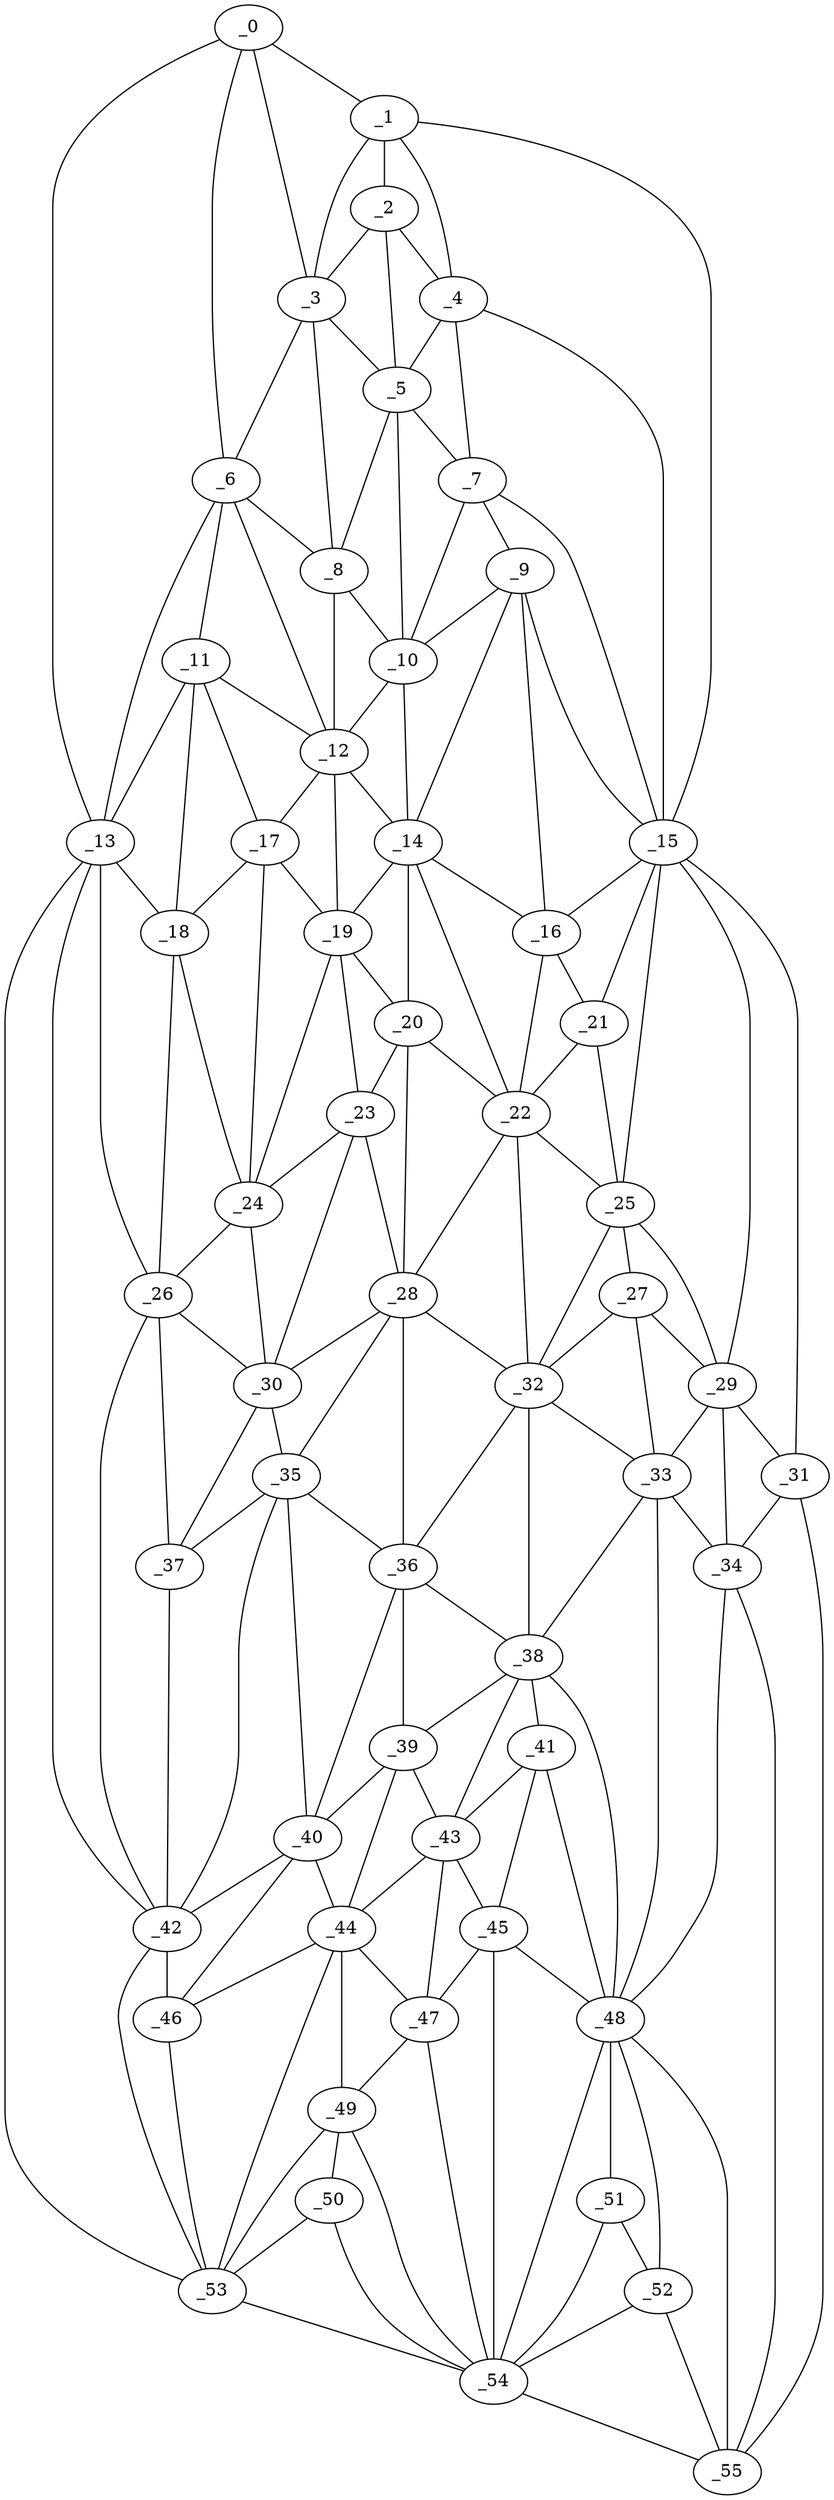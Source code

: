 graph "obj54__45.gxl" {
	_0	 [x=6,
		y=27];
	_1	 [x=12,
		y=59];
	_0 -- _1	 [valence=1];
	_3	 [x=18,
		y=41];
	_0 -- _3	 [valence=2];
	_6	 [x=35,
		y=21];
	_0 -- _6	 [valence=1];
	_13	 [x=48,
		y=15];
	_0 -- _13	 [valence=1];
	_2	 [x=17,
		y=55];
	_1 -- _2	 [valence=2];
	_1 -- _3	 [valence=2];
	_4	 [x=21,
		y=62];
	_1 -- _4	 [valence=2];
	_15	 [x=49,
		y=93];
	_1 -- _15	 [valence=1];
	_2 -- _3	 [valence=2];
	_2 -- _4	 [valence=2];
	_5	 [x=33,
		y=54];
	_2 -- _5	 [valence=2];
	_3 -- _5	 [valence=1];
	_3 -- _6	 [valence=2];
	_8	 [x=37,
		y=48];
	_3 -- _8	 [valence=1];
	_4 -- _5	 [valence=1];
	_7	 [x=36,
		y=67];
	_4 -- _7	 [valence=1];
	_4 -- _15	 [valence=1];
	_5 -- _7	 [valence=2];
	_5 -- _8	 [valence=2];
	_10	 [x=44,
		y=58];
	_5 -- _10	 [valence=2];
	_6 -- _8	 [valence=2];
	_11	 [x=45,
		y=24];
	_6 -- _11	 [valence=1];
	_12	 [x=46,
		y=38];
	_6 -- _12	 [valence=2];
	_6 -- _13	 [valence=2];
	_9	 [x=41,
		y=69];
	_7 -- _9	 [valence=2];
	_7 -- _10	 [valence=1];
	_7 -- _15	 [valence=1];
	_8 -- _10	 [valence=1];
	_8 -- _12	 [valence=1];
	_9 -- _10	 [valence=2];
	_14	 [x=49,
		y=59];
	_9 -- _14	 [valence=1];
	_9 -- _15	 [valence=2];
	_16	 [x=50,
		y=72];
	_9 -- _16	 [valence=2];
	_10 -- _12	 [valence=2];
	_10 -- _14	 [valence=2];
	_11 -- _12	 [valence=2];
	_11 -- _13	 [valence=2];
	_17	 [x=51,
		y=27];
	_11 -- _17	 [valence=2];
	_18	 [x=54,
		y=20];
	_11 -- _18	 [valence=2];
	_12 -- _14	 [valence=1];
	_12 -- _17	 [valence=1];
	_19	 [x=56,
		y=39];
	_12 -- _19	 [valence=2];
	_13 -- _18	 [valence=2];
	_26	 [x=78,
		y=30];
	_13 -- _26	 [valence=1];
	_42	 [x=100,
		y=33];
	_13 -- _42	 [valence=1];
	_53	 [x=123,
		y=38];
	_13 -- _53	 [valence=1];
	_14 -- _16	 [valence=2];
	_14 -- _19	 [valence=1];
	_20	 [x=60,
		y=54];
	_14 -- _20	 [valence=1];
	_22	 [x=63,
		y=61];
	_14 -- _22	 [valence=1];
	_15 -- _16	 [valence=1];
	_21	 [x=62,
		y=76];
	_15 -- _21	 [valence=2];
	_25	 [x=72,
		y=80];
	_15 -- _25	 [valence=2];
	_29	 [x=80,
		y=97];
	_15 -- _29	 [valence=2];
	_31	 [x=83,
		y=109];
	_15 -- _31	 [valence=1];
	_16 -- _21	 [valence=2];
	_16 -- _22	 [valence=2];
	_17 -- _18	 [valence=2];
	_17 -- _19	 [valence=2];
	_24	 [x=72,
		y=31];
	_17 -- _24	 [valence=2];
	_18 -- _24	 [valence=1];
	_18 -- _26	 [valence=2];
	_19 -- _20	 [valence=2];
	_23	 [x=70,
		y=40];
	_19 -- _23	 [valence=1];
	_19 -- _24	 [valence=2];
	_20 -- _22	 [valence=2];
	_20 -- _23	 [valence=2];
	_28	 [x=80,
		y=49];
	_20 -- _28	 [valence=2];
	_21 -- _22	 [valence=2];
	_21 -- _25	 [valence=2];
	_22 -- _25	 [valence=2];
	_22 -- _28	 [valence=2];
	_32	 [x=85,
		y=74];
	_22 -- _32	 [valence=2];
	_23 -- _24	 [valence=1];
	_23 -- _28	 [valence=1];
	_30	 [x=82,
		y=36];
	_23 -- _30	 [valence=2];
	_24 -- _26	 [valence=2];
	_24 -- _30	 [valence=2];
	_27	 [x=79,
		y=86];
	_25 -- _27	 [valence=2];
	_25 -- _29	 [valence=1];
	_25 -- _32	 [valence=1];
	_26 -- _30	 [valence=1];
	_37	 [x=92,
		y=33];
	_26 -- _37	 [valence=2];
	_26 -- _42	 [valence=2];
	_27 -- _29	 [valence=2];
	_27 -- _32	 [valence=2];
	_33	 [x=85,
		y=85];
	_27 -- _33	 [valence=2];
	_28 -- _30	 [valence=2];
	_28 -- _32	 [valence=2];
	_35	 [x=91,
		y=39];
	_28 -- _35	 [valence=2];
	_36	 [x=91,
		y=53];
	_28 -- _36	 [valence=2];
	_29 -- _31	 [valence=1];
	_29 -- _33	 [valence=2];
	_34	 [x=85,
		y=103];
	_29 -- _34	 [valence=2];
	_30 -- _35	 [valence=2];
	_30 -- _37	 [valence=1];
	_31 -- _34	 [valence=2];
	_55	 [x=123,
		y=96];
	_31 -- _55	 [valence=1];
	_32 -- _33	 [valence=1];
	_32 -- _36	 [valence=1];
	_38	 [x=94,
		y=72];
	_32 -- _38	 [valence=2];
	_33 -- _34	 [valence=2];
	_33 -- _38	 [valence=2];
	_48	 [x=110,
		y=79];
	_33 -- _48	 [valence=1];
	_34 -- _48	 [valence=2];
	_34 -- _55	 [valence=1];
	_35 -- _36	 [valence=1];
	_35 -- _37	 [valence=2];
	_40	 [x=98,
		y=43];
	_35 -- _40	 [valence=2];
	_35 -- _42	 [valence=1];
	_36 -- _38	 [valence=2];
	_39	 [x=96,
		y=56];
	_36 -- _39	 [valence=2];
	_36 -- _40	 [valence=2];
	_37 -- _42	 [valence=1];
	_38 -- _39	 [valence=2];
	_41	 [x=98,
		y=71];
	_38 -- _41	 [valence=2];
	_43	 [x=100,
		y=61];
	_38 -- _43	 [valence=2];
	_38 -- _48	 [valence=1];
	_39 -- _40	 [valence=2];
	_39 -- _43	 [valence=2];
	_44	 [x=103,
		y=48];
	_39 -- _44	 [valence=1];
	_40 -- _42	 [valence=2];
	_40 -- _44	 [valence=2];
	_46	 [x=107,
		y=35];
	_40 -- _46	 [valence=2];
	_41 -- _43	 [valence=2];
	_45	 [x=104,
		y=68];
	_41 -- _45	 [valence=2];
	_41 -- _48	 [valence=2];
	_42 -- _46	 [valence=2];
	_42 -- _53	 [valence=2];
	_43 -- _44	 [valence=2];
	_43 -- _45	 [valence=2];
	_47	 [x=110,
		y=57];
	_43 -- _47	 [valence=2];
	_44 -- _46	 [valence=2];
	_44 -- _47	 [valence=2];
	_49	 [x=117,
		y=56];
	_44 -- _49	 [valence=2];
	_44 -- _53	 [valence=2];
	_45 -- _47	 [valence=2];
	_45 -- _48	 [valence=1];
	_54	 [x=123,
		y=72];
	_45 -- _54	 [valence=2];
	_46 -- _53	 [valence=2];
	_47 -- _49	 [valence=1];
	_47 -- _54	 [valence=2];
	_51	 [x=121,
		y=83];
	_48 -- _51	 [valence=1];
	_52	 [x=122,
		y=90];
	_48 -- _52	 [valence=1];
	_48 -- _54	 [valence=2];
	_48 -- _55	 [valence=2];
	_50	 [x=121,
		y=55];
	_49 -- _50	 [valence=2];
	_49 -- _53	 [valence=2];
	_49 -- _54	 [valence=2];
	_50 -- _53	 [valence=2];
	_50 -- _54	 [valence=1];
	_51 -- _52	 [valence=2];
	_51 -- _54	 [valence=2];
	_52 -- _54	 [valence=1];
	_52 -- _55	 [valence=2];
	_53 -- _54	 [valence=1];
	_54 -- _55	 [valence=1];
}
